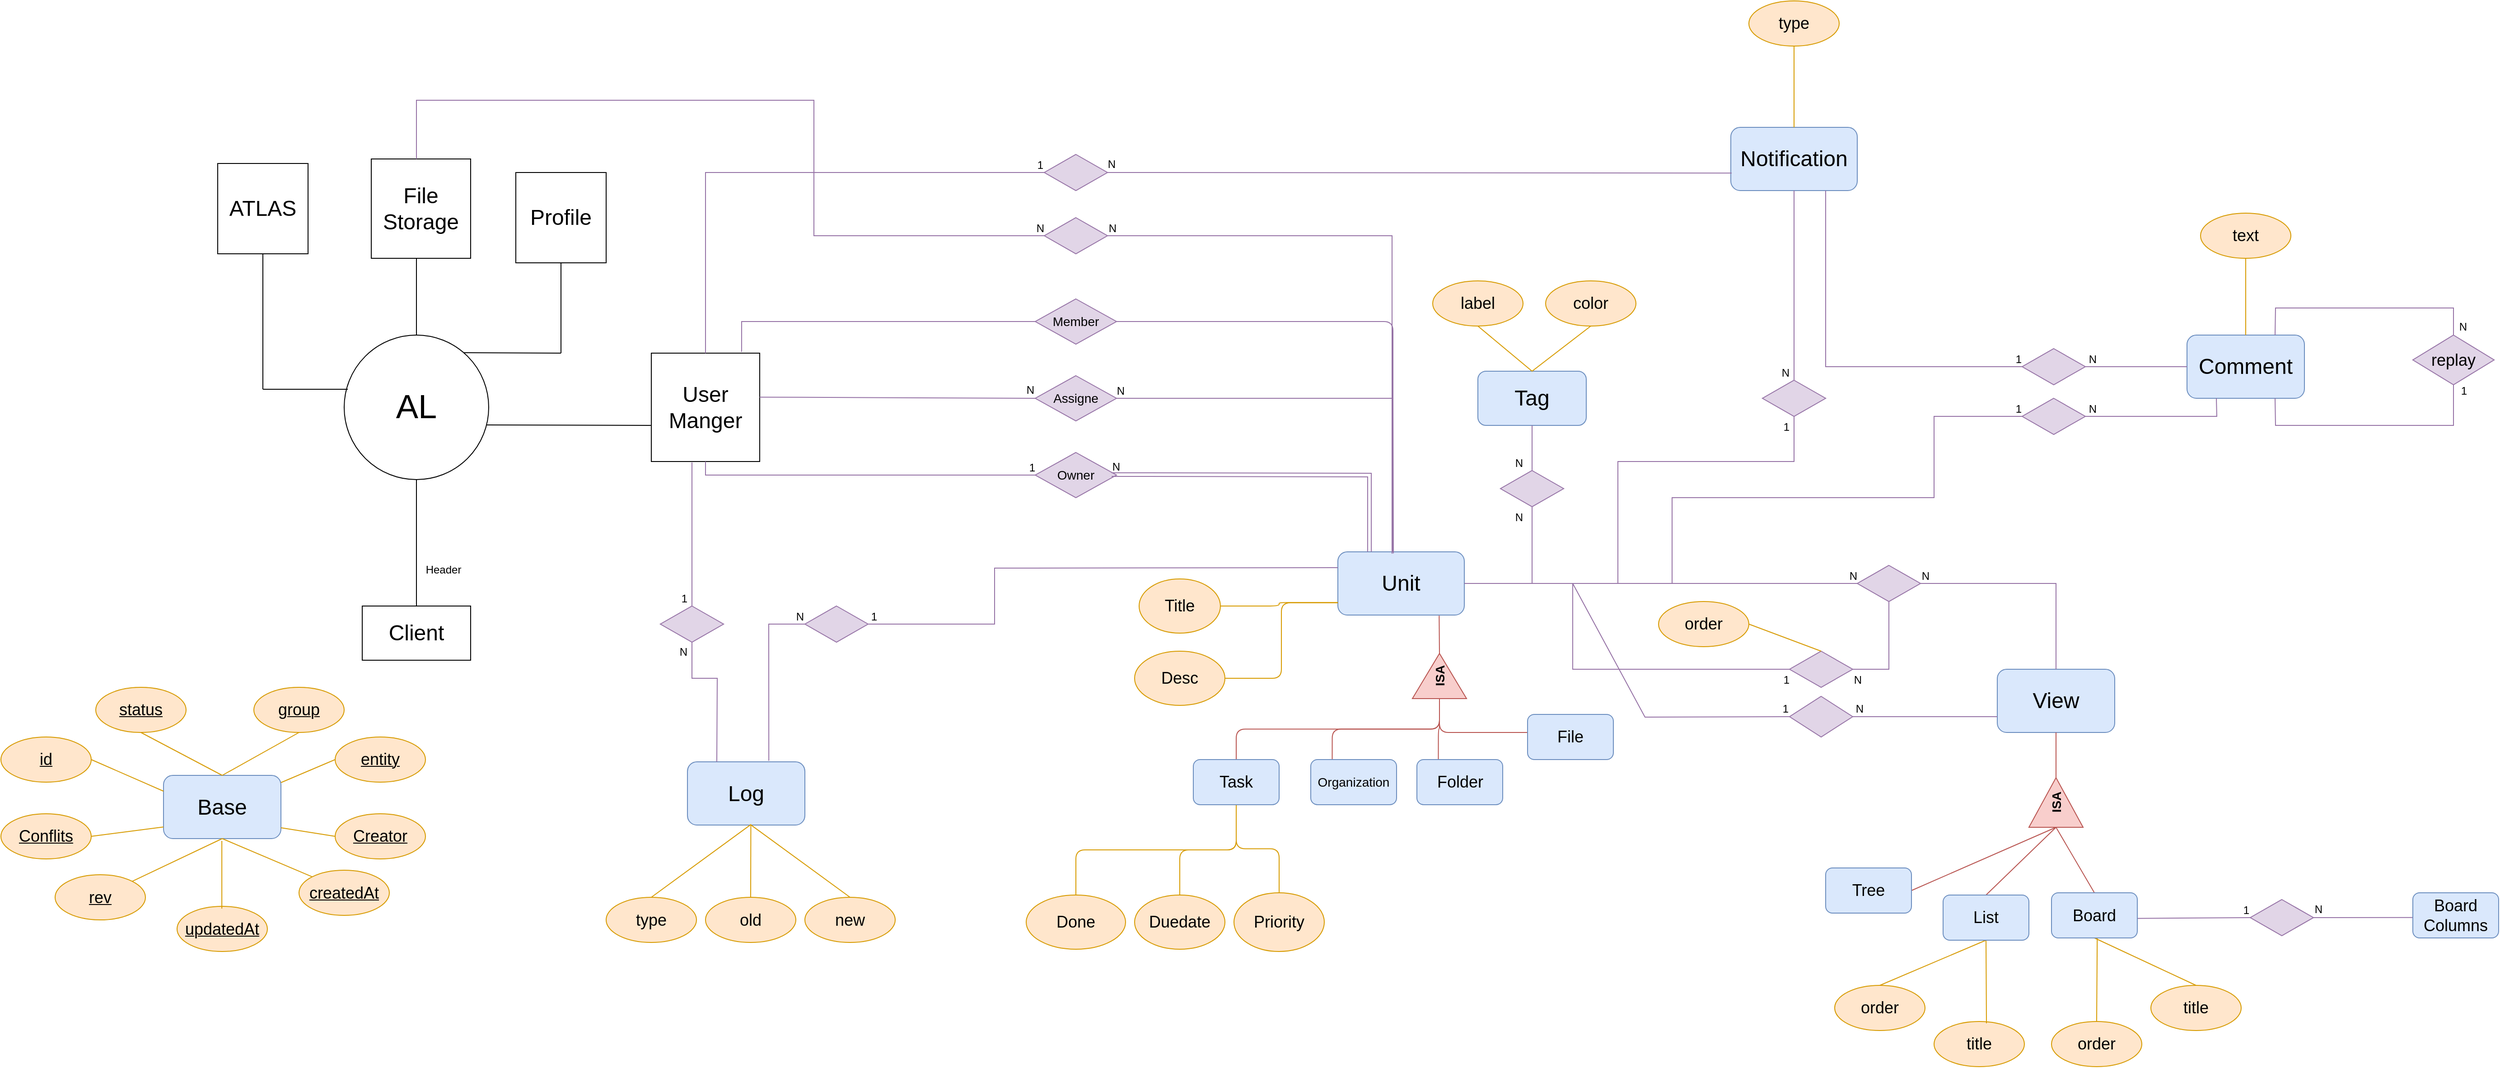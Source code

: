 <mxfile version="13.9.2" type="github">
  <diagram id="R2lEEEUBdFMjLlhIrx00" name="Page-1">
    <mxGraphModel dx="2523" dy="956" grid="1" gridSize="10" guides="1" tooltips="1" connect="1" arrows="1" fold="1" page="1" pageScale="1" pageWidth="850" pageHeight="1100" math="0" shadow="0" extFonts="Permanent Marker^https://fonts.googleapis.com/css?family=Permanent+Marker">
      <root>
        <mxCell id="0" />
        <mxCell id="1" parent="0" />
        <mxCell id="sZon18tw1CkqyWqWMbGt-2" value="&lt;font style=&quot;font-size: 37px&quot;&gt;AL&lt;/font&gt;" style="ellipse;whiteSpace=wrap;html=1;aspect=fixed;" parent="1" vertex="1">
          <mxGeometry x="-200" y="540" width="160" height="160" as="geometry" />
        </mxCell>
        <mxCell id="sZon18tw1CkqyWqWMbGt-3" value="&lt;font style=&quot;font-size: 24px&quot;&gt;ATLAS&lt;/font&gt;" style="whiteSpace=wrap;html=1;aspect=fixed;" parent="1" vertex="1">
          <mxGeometry x="-340" y="350" width="100" height="100" as="geometry" />
        </mxCell>
        <mxCell id="sZon18tw1CkqyWqWMbGt-4" value="&lt;div&gt;&lt;font style=&quot;font-size: 24px&quot;&gt;File&lt;/font&gt;&lt;/div&gt;&lt;div&gt;&lt;font style=&quot;font-size: 18px&quot;&gt; &lt;font style=&quot;font-size: 24px&quot;&gt;Storage&lt;/font&gt;&lt;/font&gt;&lt;/div&gt;" style="whiteSpace=wrap;html=1;aspect=fixed;" parent="1" vertex="1">
          <mxGeometry x="-170" y="345" width="110" height="110" as="geometry" />
        </mxCell>
        <mxCell id="sZon18tw1CkqyWqWMbGt-5" value="&lt;font style=&quot;font-size: 24px&quot;&gt;Profile&lt;/font&gt;" style="whiteSpace=wrap;html=1;aspect=fixed;" parent="1" vertex="1">
          <mxGeometry x="-10" y="360" width="100" height="100" as="geometry" />
        </mxCell>
        <mxCell id="sZon18tw1CkqyWqWMbGt-6" value="&lt;div&gt;&lt;font style=&quot;font-size: 24px&quot;&gt;User&lt;/font&gt;&lt;/div&gt;&lt;div&gt;&lt;font style=&quot;font-size: 24px&quot;&gt; Manger&lt;/font&gt;&lt;/div&gt;" style="whiteSpace=wrap;html=1;aspect=fixed;" parent="1" vertex="1">
          <mxGeometry x="140" y="560" width="120" height="120" as="geometry" />
        </mxCell>
        <mxCell id="sZon18tw1CkqyWqWMbGt-8" value="" style="endArrow=none;html=1;entryX=0.5;entryY=1;entryDx=0;entryDy=0;" parent="1" target="sZon18tw1CkqyWqWMbGt-3" edge="1">
          <mxGeometry width="50" height="50" relative="1" as="geometry">
            <mxPoint x="-290" y="600" as="sourcePoint" />
            <mxPoint x="-260" y="450" as="targetPoint" />
          </mxGeometry>
        </mxCell>
        <mxCell id="sZon18tw1CkqyWqWMbGt-10" value="" style="endArrow=none;html=1;" parent="1" edge="1">
          <mxGeometry width="50" height="50" relative="1" as="geometry">
            <mxPoint x="-290" y="600" as="sourcePoint" />
            <mxPoint x="-196" y="600" as="targetPoint" />
          </mxGeometry>
        </mxCell>
        <mxCell id="sZon18tw1CkqyWqWMbGt-11" value="" style="endArrow=none;html=1;exitX=0.5;exitY=0;exitDx=0;exitDy=0;" parent="1" source="sZon18tw1CkqyWqWMbGt-2" edge="1">
          <mxGeometry width="50" height="50" relative="1" as="geometry">
            <mxPoint x="-130" y="500" as="sourcePoint" />
            <mxPoint x="-120" y="455" as="targetPoint" />
          </mxGeometry>
        </mxCell>
        <mxCell id="sZon18tw1CkqyWqWMbGt-13" value="" style="endArrow=none;html=1;entryX=0.5;entryY=1;entryDx=0;entryDy=0;" parent="1" target="sZon18tw1CkqyWqWMbGt-5" edge="1">
          <mxGeometry width="50" height="50" relative="1" as="geometry">
            <mxPoint x="40" y="560" as="sourcePoint" />
            <mxPoint x="80" y="460" as="targetPoint" />
          </mxGeometry>
        </mxCell>
        <mxCell id="sZon18tw1CkqyWqWMbGt-14" value="" style="endArrow=none;html=1;exitX=0.828;exitY=0.122;exitDx=0;exitDy=0;exitPerimeter=0;" parent="1" source="sZon18tw1CkqyWqWMbGt-2" edge="1">
          <mxGeometry width="50" height="50" relative="1" as="geometry">
            <mxPoint x="-60" y="560" as="sourcePoint" />
            <mxPoint x="40" y="560" as="targetPoint" />
          </mxGeometry>
        </mxCell>
        <mxCell id="sZon18tw1CkqyWqWMbGt-15" value="" style="endArrow=none;html=1;entryX=0;entryY=0.667;entryDx=0;entryDy=0;entryPerimeter=0;exitX=0.985;exitY=0.622;exitDx=0;exitDy=0;exitPerimeter=0;" parent="1" source="sZon18tw1CkqyWqWMbGt-2" target="sZon18tw1CkqyWqWMbGt-6" edge="1">
          <mxGeometry width="50" height="50" relative="1" as="geometry">
            <mxPoint x="-37" y="640" as="sourcePoint" />
            <mxPoint x="290" y="630" as="targetPoint" />
          </mxGeometry>
        </mxCell>
        <mxCell id="sZon18tw1CkqyWqWMbGt-16" value="&lt;font style=&quot;font-size: 24px&quot;&gt;Client&lt;/font&gt;" style="rounded=0;whiteSpace=wrap;html=1;" parent="1" vertex="1">
          <mxGeometry x="-180" y="840" width="120" height="60" as="geometry" />
        </mxCell>
        <mxCell id="sZon18tw1CkqyWqWMbGt-17" value="" style="endArrow=none;html=1;entryX=0.5;entryY=1;entryDx=0;entryDy=0;exitX=0.5;exitY=0;exitDx=0;exitDy=0;" parent="1" source="sZon18tw1CkqyWqWMbGt-16" target="sZon18tw1CkqyWqWMbGt-2" edge="1">
          <mxGeometry width="50" height="50" relative="1" as="geometry">
            <mxPoint x="80" y="630" as="sourcePoint" />
            <mxPoint x="130" y="580" as="targetPoint" />
          </mxGeometry>
        </mxCell>
        <mxCell id="sZon18tw1CkqyWqWMbGt-18" value="Header" style="text;html=1;strokeColor=none;fillColor=none;align=center;verticalAlign=middle;whiteSpace=wrap;rounded=0;" parent="1" vertex="1">
          <mxGeometry x="-110" y="790" width="40" height="20" as="geometry" />
        </mxCell>
        <mxCell id="sZon18tw1CkqyWqWMbGt-19" value="&lt;font style=&quot;font-size: 24px&quot;&gt;Unit&lt;/font&gt;" style="rounded=1;whiteSpace=wrap;html=1;fillColor=#dae8fc;strokeColor=#6c8ebf;" parent="1" vertex="1">
          <mxGeometry x="900" y="780" width="140" height="70" as="geometry" />
        </mxCell>
        <mxCell id="sZon18tw1CkqyWqWMbGt-20" value="&lt;font style=&quot;font-size: 14px&quot;&gt;&lt;b&gt;ISA&lt;/b&gt;&lt;/font&gt;" style="triangle;whiteSpace=wrap;html=1;rotation=-90;fillColor=#f8cecc;strokeColor=#b85450;" parent="1" vertex="1">
          <mxGeometry x="987.5" y="887.5" width="50" height="60" as="geometry" />
        </mxCell>
        <mxCell id="sZon18tw1CkqyWqWMbGt-22" value="" style="endArrow=none;html=1;entryX=0.801;entryY=1.009;entryDx=0;entryDy=0;entryPerimeter=0;exitX=1;exitY=0.5;exitDx=0;exitDy=0;fillColor=#f8cecc;strokeColor=#b85450;" parent="1" source="sZon18tw1CkqyWqWMbGt-20" target="sZon18tw1CkqyWqWMbGt-19" edge="1">
          <mxGeometry width="50" height="50" relative="1" as="geometry">
            <mxPoint x="990" y="900" as="sourcePoint" />
            <mxPoint x="1040" y="850" as="targetPoint" />
          </mxGeometry>
        </mxCell>
        <mxCell id="sZon18tw1CkqyWqWMbGt-26" value="&lt;font style=&quot;font-size: 18px&quot;&gt;Desc&lt;/font&gt;" style="ellipse;whiteSpace=wrap;html=1;fillColor=#ffe6cc;strokeColor=#d79b00;" parent="1" vertex="1">
          <mxGeometry x="675" y="890" width="100" height="60" as="geometry" />
        </mxCell>
        <mxCell id="sZon18tw1CkqyWqWMbGt-27" value="&lt;font style=&quot;font-size: 18px&quot;&gt;Title&lt;/font&gt;" style="ellipse;whiteSpace=wrap;html=1;fillColor=#ffe6cc;strokeColor=#d79b00;" parent="1" vertex="1">
          <mxGeometry x="680" y="810" width="90" height="60" as="geometry" />
        </mxCell>
        <mxCell id="sZon18tw1CkqyWqWMbGt-28" value="&lt;font style=&quot;font-size: 18px&quot;&gt;Duedate&lt;/font&gt;" style="ellipse;whiteSpace=wrap;html=1;fillColor=#ffe6cc;strokeColor=#d79b00;" parent="1" vertex="1">
          <mxGeometry x="675" y="1160" width="100" height="60" as="geometry" />
        </mxCell>
        <mxCell id="sZon18tw1CkqyWqWMbGt-29" value="&lt;font style=&quot;font-size: 18px&quot;&gt;Priority&lt;/font&gt;" style="ellipse;whiteSpace=wrap;html=1;fillColor=#ffe6cc;strokeColor=#d79b00;" parent="1" vertex="1">
          <mxGeometry x="785" y="1157.5" width="100" height="65" as="geometry" />
        </mxCell>
        <mxCell id="sZon18tw1CkqyWqWMbGt-30" value="&lt;font style=&quot;font-size: 18px&quot;&gt;Done&lt;/font&gt;" style="ellipse;whiteSpace=wrap;html=1;fillColor=#ffe6cc;strokeColor=#d79b00;" parent="1" vertex="1">
          <mxGeometry x="555" y="1160" width="110" height="60" as="geometry" />
        </mxCell>
        <mxCell id="sZon18tw1CkqyWqWMbGt-31" style="endArrow=none;html=1;fontFamily=Helvetica;fontSize=11;fontColor=#000000;align=center;strokeColor=#b85450;edgeStyle=orthogonalEdgeStyle;exitX=0;exitY=0.5;exitDx=0;exitDy=0;entryX=0;entryY=0.5;entryDx=0;entryDy=0;fillColor=#f8cecc;" parent="1" source="xGpFFr0qSvsDH9qU-ABI-13" target="sZon18tw1CkqyWqWMbGt-20" edge="1">
          <mxGeometry relative="1" as="geometry">
            <mxPoint x="1094.725" y="975.24" as="sourcePoint" />
            <Array as="points">
              <mxPoint x="1120" y="980" />
              <mxPoint x="1013" y="980" />
            </Array>
          </mxGeometry>
        </mxCell>
        <mxCell id="sZon18tw1CkqyWqWMbGt-33" style="endArrow=none;html=1;fontFamily=Helvetica;fontSize=11;fontColor=#000000;align=center;strokeColor=#b85450;edgeStyle=orthogonalEdgeStyle;exitX=0.25;exitY=0;exitDx=0;exitDy=0;entryX=0;entryY=0.5;entryDx=0;entryDy=0;fillColor=#f8cecc;" parent="1" source="xGpFFr0qSvsDH9qU-ABI-10" target="sZon18tw1CkqyWqWMbGt-20" edge="1">
          <mxGeometry relative="1" as="geometry">
            <mxPoint x="1009.38" y="1007.812" as="sourcePoint" />
            <mxPoint x="997.5" y="942.5" as="targetPoint" />
          </mxGeometry>
        </mxCell>
        <mxCell id="sZon18tw1CkqyWqWMbGt-34" style="endArrow=none;html=1;fontFamily=Helvetica;fontSize=11;fontColor=#000000;align=center;strokeColor=#b85450;edgeStyle=orthogonalEdgeStyle;exitX=0.25;exitY=0;exitDx=0;exitDy=0;entryX=0;entryY=0.5;entryDx=0;entryDy=0;fillColor=#f8cecc;" parent="1" source="xGpFFr0qSvsDH9qU-ABI-11" target="sZon18tw1CkqyWqWMbGt-20" edge="1">
          <mxGeometry relative="1" as="geometry">
            <mxPoint x="910" y="1007.5" as="sourcePoint" />
            <mxPoint x="997.5" y="942.5" as="targetPoint" />
          </mxGeometry>
        </mxCell>
        <mxCell id="sZon18tw1CkqyWqWMbGt-35" style="endArrow=none;html=1;fontFamily=Helvetica;fontSize=11;fontColor=#000000;align=center;strokeColor=#b85450;edgeStyle=orthogonalEdgeStyle;exitX=0.5;exitY=0;exitDx=0;exitDy=0;entryX=0;entryY=0.5;entryDx=0;entryDy=0;fillColor=#f8cecc;" parent="1" source="xGpFFr0qSvsDH9qU-ABI-12" target="sZon18tw1CkqyWqWMbGt-20" edge="1">
          <mxGeometry relative="1" as="geometry">
            <mxPoint x="799.325" y="1004.74" as="sourcePoint" />
            <mxPoint x="1007.5" y="952.5" as="targetPoint" />
          </mxGeometry>
        </mxCell>
        <mxCell id="sZon18tw1CkqyWqWMbGt-36" style="endArrow=none;html=1;fontFamily=Helvetica;fontSize=11;fontColor=#000000;align=center;strokeColor=#d79b00;edgeStyle=orthogonalEdgeStyle;exitX=1;exitY=0.5;exitDx=0;exitDy=0;entryX=0.001;entryY=0.802;entryDx=0;entryDy=0;entryPerimeter=0;fillColor=#ffe6cc;" parent="1" source="sZon18tw1CkqyWqWMbGt-27" target="sZon18tw1CkqyWqWMbGt-19" edge="1">
          <mxGeometry relative="1" as="geometry">
            <mxPoint x="827.8" y="1009.68" as="sourcePoint" />
            <mxPoint x="997.5" y="942.5" as="targetPoint" />
          </mxGeometry>
        </mxCell>
        <mxCell id="sZon18tw1CkqyWqWMbGt-37" style="endArrow=none;html=1;fontFamily=Helvetica;fontSize=11;fontColor=#000000;align=center;strokeColor=#d79b00;edgeStyle=orthogonalEdgeStyle;entryX=0;entryY=0.805;entryDx=0;entryDy=0;entryPerimeter=0;fillColor=#ffe6cc;" parent="1" source="sZon18tw1CkqyWqWMbGt-26" target="sZon18tw1CkqyWqWMbGt-19" edge="1">
          <mxGeometry relative="1" as="geometry">
            <mxPoint x="723.48" y="821.12" as="sourcePoint" />
            <mxPoint x="898" y="840" as="targetPoint" />
          </mxGeometry>
        </mxCell>
        <mxCell id="sZon18tw1CkqyWqWMbGt-39" style="endArrow=none;html=1;fontFamily=Helvetica;fontSize=11;fontColor=#000000;align=center;strokeColor=#d79b00;edgeStyle=orthogonalEdgeStyle;exitX=0.5;exitY=0;exitDx=0;exitDy=0;entryX=0.5;entryY=1;entryDx=0;entryDy=0;fillColor=#ffe6cc;" parent="1" source="sZon18tw1CkqyWqWMbGt-30" target="xGpFFr0qSvsDH9qU-ABI-12" edge="1">
          <mxGeometry relative="1" as="geometry">
            <mxPoint x="684.86" y="1093.86" as="sourcePoint" />
            <mxPoint x="792.5" y="1070" as="targetPoint" />
          </mxGeometry>
        </mxCell>
        <mxCell id="sZon18tw1CkqyWqWMbGt-40" style="endArrow=none;html=1;fontFamily=Helvetica;fontSize=11;fontColor=#000000;align=center;strokeColor=#d79b00;edgeStyle=orthogonalEdgeStyle;exitX=0.5;exitY=0;exitDx=0;exitDy=0;entryX=0.5;entryY=1;entryDx=0;entryDy=0;fillColor=#ffe6cc;" parent="1" source="sZon18tw1CkqyWqWMbGt-28" target="xGpFFr0qSvsDH9qU-ABI-12" edge="1">
          <mxGeometry relative="1" as="geometry">
            <mxPoint x="640.32" y="1139.04" as="sourcePoint" />
            <mxPoint x="792.5" y="1070" as="targetPoint" />
          </mxGeometry>
        </mxCell>
        <mxCell id="sZon18tw1CkqyWqWMbGt-41" style="endArrow=none;html=1;fontFamily=Helvetica;fontSize=11;fontColor=#000000;align=center;strokeColor=#d79b00;edgeStyle=orthogonalEdgeStyle;exitX=0.5;exitY=0;exitDx=0;exitDy=0;fillColor=#ffe6cc;entryX=0.5;entryY=1;entryDx=0;entryDy=0;" parent="1" source="sZon18tw1CkqyWqWMbGt-29" target="xGpFFr0qSvsDH9qU-ABI-12" edge="1">
          <mxGeometry relative="1" as="geometry">
            <mxPoint x="650.32" y="1149.04" as="sourcePoint" />
            <mxPoint x="792.5" y="1070" as="targetPoint" />
          </mxGeometry>
        </mxCell>
        <mxCell id="sZon18tw1CkqyWqWMbGt-42" value="&lt;font style=&quot;font-size: 14px&quot;&gt;Owner&lt;/font&gt;" style="rhombus;whiteSpace=wrap;html=1;fillColor=#e1d5e7;strokeColor=#9673a6;" parent="1" vertex="1">
          <mxGeometry x="565" y="670" width="90" height="50" as="geometry" />
        </mxCell>
        <mxCell id="sZon18tw1CkqyWqWMbGt-51" value="" style="endArrow=none;html=1;rounded=0;entryX=0;entryY=0.5;entryDx=0;entryDy=0;exitX=0.5;exitY=1;exitDx=0;exitDy=0;fillColor=#e1d5e7;strokeColor=#9673a6;" parent="1" source="sZon18tw1CkqyWqWMbGt-6" target="sZon18tw1CkqyWqWMbGt-42" edge="1">
          <mxGeometry relative="1" as="geometry">
            <mxPoint x="400" y="690" as="sourcePoint" />
            <mxPoint x="620" y="810" as="targetPoint" />
            <Array as="points">
              <mxPoint x="200" y="695" />
            </Array>
          </mxGeometry>
        </mxCell>
        <mxCell id="sZon18tw1CkqyWqWMbGt-52" value="1" style="resizable=0;html=1;align=right;verticalAlign=bottom;" parent="sZon18tw1CkqyWqWMbGt-51" connectable="0" vertex="1">
          <mxGeometry x="1" relative="1" as="geometry">
            <mxPoint as="offset" />
          </mxGeometry>
        </mxCell>
        <mxCell id="sZon18tw1CkqyWqWMbGt-53" value="&lt;font style=&quot;font-size: 14px&quot;&gt;Assigne&lt;/font&gt;" style="rhombus;whiteSpace=wrap;html=1;fillColor=#e1d5e7;strokeColor=#9673a6;" parent="1" vertex="1">
          <mxGeometry x="565" y="585" width="90" height="50" as="geometry" />
        </mxCell>
        <mxCell id="sZon18tw1CkqyWqWMbGt-54" value="&lt;font style=&quot;font-size: 14px&quot;&gt;Member&lt;/font&gt;" style="rhombus;whiteSpace=wrap;html=1;fillColor=#e1d5e7;strokeColor=#9673a6;" parent="1" vertex="1">
          <mxGeometry x="565" y="500" width="90" height="50" as="geometry" />
        </mxCell>
        <mxCell id="sZon18tw1CkqyWqWMbGt-55" value="" style="endArrow=none;html=1;rounded=0;entryX=0;entryY=0.5;entryDx=0;entryDy=0;exitX=1;exitY=0.406;exitDx=0;exitDy=0;exitPerimeter=0;fillColor=#e1d5e7;strokeColor=#9673a6;" parent="1" source="sZon18tw1CkqyWqWMbGt-6" target="sZon18tw1CkqyWqWMbGt-53" edge="1">
          <mxGeometry relative="1" as="geometry">
            <mxPoint x="250" y="600" as="sourcePoint" />
            <mxPoint x="530" y="600" as="targetPoint" />
          </mxGeometry>
        </mxCell>
        <mxCell id="sZon18tw1CkqyWqWMbGt-56" value="N" style="resizable=0;html=1;align=right;verticalAlign=bottom;" parent="sZon18tw1CkqyWqWMbGt-55" connectable="0" vertex="1">
          <mxGeometry x="1" relative="1" as="geometry" />
        </mxCell>
        <mxCell id="sZon18tw1CkqyWqWMbGt-57" value="" style="endArrow=none;html=1;rounded=0;entryX=1;entryY=0.5;entryDx=0;entryDy=0;exitX=0.439;exitY=0.025;exitDx=0;exitDy=0;exitPerimeter=0;fillColor=#e1d5e7;strokeColor=#9673a6;" parent="1" source="sZon18tw1CkqyWqWMbGt-19" target="sZon18tw1CkqyWqWMbGt-53" edge="1">
          <mxGeometry relative="1" as="geometry">
            <mxPoint x="790" y="600" as="sourcePoint" />
            <mxPoint x="950" y="600" as="targetPoint" />
            <Array as="points">
              <mxPoint x="961" y="610" />
            </Array>
          </mxGeometry>
        </mxCell>
        <mxCell id="sZon18tw1CkqyWqWMbGt-58" value="N" style="resizable=0;html=1;align=right;verticalAlign=bottom;" parent="sZon18tw1CkqyWqWMbGt-57" connectable="0" vertex="1">
          <mxGeometry x="1" relative="1" as="geometry">
            <mxPoint x="9.75" as="offset" />
          </mxGeometry>
        </mxCell>
        <mxCell id="sZon18tw1CkqyWqWMbGt-59" value="" style="endArrow=none;html=1;rounded=0;exitX=0.833;exitY=-0.011;exitDx=0;exitDy=0;exitPerimeter=0;fillColor=#e1d5e7;strokeColor=#9673a6;entryX=0;entryY=0.5;entryDx=0;entryDy=0;" parent="1" source="sZon18tw1CkqyWqWMbGt-6" target="sZon18tw1CkqyWqWMbGt-54" edge="1">
          <mxGeometry relative="1" as="geometry">
            <mxPoint x="240" y="520" as="sourcePoint" />
            <mxPoint x="560" y="520" as="targetPoint" />
            <Array as="points">
              <mxPoint x="240" y="525" />
            </Array>
          </mxGeometry>
        </mxCell>
        <mxCell id="3uCxtjvcboZ2eXP3qQcn-1" value="" style="endArrow=none;html=1;exitX=1;exitY=0.5;exitDx=0;exitDy=0;entryX=0.436;entryY=0;entryDx=0;entryDy=0;entryPerimeter=0;fillColor=#e1d5e7;strokeColor=#9673a6;" parent="1" source="sZon18tw1CkqyWqWMbGt-54" target="sZon18tw1CkqyWqWMbGt-19" edge="1">
          <mxGeometry width="50" height="50" relative="1" as="geometry">
            <mxPoint x="910" y="670" as="sourcePoint" />
            <mxPoint x="960" y="620" as="targetPoint" />
            <Array as="points">
              <mxPoint x="961" y="525" />
            </Array>
          </mxGeometry>
        </mxCell>
        <mxCell id="3uCxtjvcboZ2eXP3qQcn-2" value="" style="rhombus;whiteSpace=wrap;html=1;fillColor=#e1d5e7;strokeColor=#9673a6;" parent="1" vertex="1">
          <mxGeometry x="1080" y="690" width="70" height="40" as="geometry" />
        </mxCell>
        <mxCell id="3uCxtjvcboZ2eXP3qQcn-3" value="&lt;font style=&quot;font-size: 24px&quot;&gt;Tag&lt;/font&gt;" style="rounded=1;whiteSpace=wrap;html=1;fillColor=#dae8fc;strokeColor=#6c8ebf;" parent="1" vertex="1">
          <mxGeometry x="1055" y="580" width="120" height="60" as="geometry" />
        </mxCell>
        <mxCell id="3uCxtjvcboZ2eXP3qQcn-6" value="" style="endArrow=none;html=1;rounded=0;entryX=0.5;entryY=1;entryDx=0;entryDy=0;exitX=1;exitY=0.5;exitDx=0;exitDy=0;fillColor=#e1d5e7;strokeColor=#9673a6;" parent="1" source="sZon18tw1CkqyWqWMbGt-19" target="3uCxtjvcboZ2eXP3qQcn-2" edge="1">
          <mxGeometry relative="1" as="geometry">
            <mxPoint x="1080" y="800" as="sourcePoint" />
            <mxPoint x="1240" y="800" as="targetPoint" />
            <Array as="points">
              <mxPoint x="1115" y="815" />
            </Array>
          </mxGeometry>
        </mxCell>
        <mxCell id="3uCxtjvcboZ2eXP3qQcn-7" value="N" style="resizable=0;html=1;align=right;verticalAlign=bottom;" parent="3uCxtjvcboZ2eXP3qQcn-6" connectable="0" vertex="1">
          <mxGeometry x="1" relative="1" as="geometry">
            <mxPoint x="-10" y="20" as="offset" />
          </mxGeometry>
        </mxCell>
        <mxCell id="3uCxtjvcboZ2eXP3qQcn-11" value="" style="endArrow=none;html=1;rounded=0;exitX=0.5;exitY=1;exitDx=0;exitDy=0;entryX=0.5;entryY=0;entryDx=0;entryDy=0;fillColor=#e1d5e7;strokeColor=#9673a6;" parent="1" source="3uCxtjvcboZ2eXP3qQcn-3" target="3uCxtjvcboZ2eXP3qQcn-2" edge="1">
          <mxGeometry relative="1" as="geometry">
            <mxPoint x="1170" y="690" as="sourcePoint" />
            <mxPoint x="1330" y="690" as="targetPoint" />
          </mxGeometry>
        </mxCell>
        <mxCell id="3uCxtjvcboZ2eXP3qQcn-12" value="N" style="resizable=0;html=1;align=right;verticalAlign=bottom;" parent="3uCxtjvcboZ2eXP3qQcn-11" connectable="0" vertex="1">
          <mxGeometry x="1" relative="1" as="geometry">
            <mxPoint x="-10" as="offset" />
          </mxGeometry>
        </mxCell>
        <mxCell id="3uCxtjvcboZ2eXP3qQcn-13" value="&lt;font style=&quot;font-size: 18px&quot;&gt;label&lt;/font&gt;" style="ellipse;whiteSpace=wrap;html=1;align=center;fillColor=#ffe6cc;strokeColor=#d79b00;" parent="1" vertex="1">
          <mxGeometry x="1005" y="480" width="100" height="50" as="geometry" />
        </mxCell>
        <mxCell id="3uCxtjvcboZ2eXP3qQcn-14" value="&lt;font style=&quot;font-size: 18px&quot;&gt;color&lt;/font&gt;" style="ellipse;whiteSpace=wrap;html=1;align=center;fillColor=#ffe6cc;strokeColor=#d79b00;" parent="1" vertex="1">
          <mxGeometry x="1130" y="480" width="100" height="50" as="geometry" />
        </mxCell>
        <mxCell id="3uCxtjvcboZ2eXP3qQcn-15" value="" style="endArrow=none;html=1;entryX=0.5;entryY=1;entryDx=0;entryDy=0;exitX=0.5;exitY=0;exitDx=0;exitDy=0;fillColor=#ffe6cc;strokeColor=#d79b00;" parent="1" source="3uCxtjvcboZ2eXP3qQcn-3" target="3uCxtjvcboZ2eXP3qQcn-13" edge="1">
          <mxGeometry width="50" height="50" relative="1" as="geometry">
            <mxPoint x="990" y="600" as="sourcePoint" />
            <mxPoint x="1040" y="550" as="targetPoint" />
          </mxGeometry>
        </mxCell>
        <mxCell id="3uCxtjvcboZ2eXP3qQcn-16" value="" style="endArrow=none;html=1;entryX=0.5;entryY=1;entryDx=0;entryDy=0;exitX=0.5;exitY=0;exitDx=0;exitDy=0;fillColor=#ffe6cc;strokeColor=#d79b00;" parent="1" source="3uCxtjvcboZ2eXP3qQcn-3" target="3uCxtjvcboZ2eXP3qQcn-14" edge="1">
          <mxGeometry width="50" height="50" relative="1" as="geometry">
            <mxPoint x="1190" y="590" as="sourcePoint" />
            <mxPoint x="1130" y="540" as="targetPoint" />
          </mxGeometry>
        </mxCell>
        <mxCell id="3uCxtjvcboZ2eXP3qQcn-18" value="&lt;font style=&quot;font-size: 24px&quot;&gt;View&lt;/font&gt;" style="rounded=1;whiteSpace=wrap;html=1;fillColor=#dae8fc;strokeColor=#6c8ebf;" parent="1" vertex="1">
          <mxGeometry x="1630" y="910" width="130" height="70" as="geometry" />
        </mxCell>
        <mxCell id="3uCxtjvcboZ2eXP3qQcn-19" value="&lt;font style=&quot;font-size: 14px&quot;&gt;&lt;b&gt;ISA&lt;/b&gt;&lt;/font&gt;" style="triangle;whiteSpace=wrap;html=1;rotation=-90;fillColor=#f8cecc;strokeColor=#b85450;" parent="1" vertex="1">
          <mxGeometry x="1667.5" y="1027.5" width="55" height="60" as="geometry" />
        </mxCell>
        <mxCell id="3uCxtjvcboZ2eXP3qQcn-24" value="&lt;font style=&quot;font-size: 18px&quot;&gt;title&lt;/font&gt;" style="ellipse;whiteSpace=wrap;html=1;align=center;fillColor=#ffe6cc;strokeColor=#d79b00;" parent="1" vertex="1">
          <mxGeometry x="1800" y="1260" width="100" height="50" as="geometry" />
        </mxCell>
        <mxCell id="3uCxtjvcboZ2eXP3qQcn-25" value="&lt;font style=&quot;font-size: 18px&quot;&gt;order&lt;/font&gt;" style="ellipse;whiteSpace=wrap;html=1;align=center;fillColor=#ffe6cc;strokeColor=#d79b00;" parent="1" vertex="1">
          <mxGeometry x="1690" y="1300" width="100" height="50" as="geometry" />
        </mxCell>
        <mxCell id="3uCxtjvcboZ2eXP3qQcn-26" value="&lt;font style=&quot;font-size: 18px&quot;&gt;title&lt;/font&gt;" style="ellipse;whiteSpace=wrap;html=1;align=center;fillColor=#ffe6cc;strokeColor=#d79b00;" parent="1" vertex="1">
          <mxGeometry x="1560" y="1300" width="100" height="50" as="geometry" />
        </mxCell>
        <mxCell id="3uCxtjvcboZ2eXP3qQcn-27" value="&lt;font style=&quot;font-size: 18px&quot;&gt;order&lt;/font&gt;" style="ellipse;whiteSpace=wrap;html=1;align=center;fillColor=#ffe6cc;strokeColor=#d79b00;" parent="1" vertex="1">
          <mxGeometry x="1450" y="1260" width="100" height="50" as="geometry" />
        </mxCell>
        <mxCell id="3uCxtjvcboZ2eXP3qQcn-29" value="" style="endArrow=none;html=1;entryX=0.5;entryY=1;entryDx=0;entryDy=0;fillColor=#f8cecc;strokeColor=#b85450;" parent="1" source="3uCxtjvcboZ2eXP3qQcn-19" target="3uCxtjvcboZ2eXP3qQcn-18" edge="1">
          <mxGeometry width="50" height="50" relative="1" as="geometry">
            <mxPoint x="1570" y="1080" as="sourcePoint" />
            <mxPoint x="1620" y="1030" as="targetPoint" />
          </mxGeometry>
        </mxCell>
        <mxCell id="3uCxtjvcboZ2eXP3qQcn-30" value="" style="endArrow=none;html=1;entryX=0;entryY=0.5;entryDx=0;entryDy=0;exitX=1;exitY=0.5;exitDx=0;exitDy=0;fillColor=#f8cecc;strokeColor=#b85450;" parent="1" source="xGpFFr0qSvsDH9qU-ABI-8" target="3uCxtjvcboZ2eXP3qQcn-19" edge="1">
          <mxGeometry width="50" height="50" relative="1" as="geometry">
            <mxPoint x="1535.355" y="1134.822" as="sourcePoint" />
            <mxPoint x="1620" y="1060" as="targetPoint" />
          </mxGeometry>
        </mxCell>
        <mxCell id="3uCxtjvcboZ2eXP3qQcn-31" value="" style="endArrow=none;html=1;entryX=0;entryY=0.5;entryDx=0;entryDy=0;exitX=0.5;exitY=0;exitDx=0;exitDy=0;fillColor=#f8cecc;strokeColor=#b85450;" parent="1" target="3uCxtjvcboZ2eXP3qQcn-19" edge="1">
          <mxGeometry width="50" height="50" relative="1" as="geometry">
            <mxPoint x="1617.5" y="1160" as="sourcePoint" />
            <mxPoint x="1710" y="1110" as="targetPoint" />
          </mxGeometry>
        </mxCell>
        <mxCell id="3uCxtjvcboZ2eXP3qQcn-32" value="" style="endArrow=none;html=1;entryX=0;entryY=0.5;entryDx=0;entryDy=0;exitX=0.5;exitY=0;exitDx=0;exitDy=0;fillColor=#f8cecc;strokeColor=#b85450;" parent="1" source="xGpFFr0qSvsDH9qU-ABI-15" target="3uCxtjvcboZ2eXP3qQcn-19" edge="1">
          <mxGeometry width="50" height="50" relative="1" as="geometry">
            <mxPoint x="1730" y="1160" as="sourcePoint" />
            <mxPoint x="1722.5" y="1097.5" as="targetPoint" />
          </mxGeometry>
        </mxCell>
        <mxCell id="3uCxtjvcboZ2eXP3qQcn-33" value="" style="endArrow=none;html=1;entryX=0.5;entryY=1;entryDx=0;entryDy=0;exitX=0.58;exitY=0.04;exitDx=0;exitDy=0;exitPerimeter=0;fillColor=#ffe6cc;strokeColor=#d79b00;entryPerimeter=0;" parent="1" source="3uCxtjvcboZ2eXP3qQcn-26" target="xGpFFr0qSvsDH9qU-ABI-14" edge="1">
          <mxGeometry width="50" height="50" relative="1" as="geometry">
            <mxPoint x="1570" y="1280" as="sourcePoint" />
            <mxPoint x="1617.5" y="1210" as="targetPoint" />
          </mxGeometry>
        </mxCell>
        <mxCell id="3uCxtjvcboZ2eXP3qQcn-35" value="" style="endArrow=none;html=1;entryX=0.5;entryY=1;entryDx=0;entryDy=0;exitX=0.5;exitY=0;exitDx=0;exitDy=0;fillColor=#ffe6cc;strokeColor=#d79b00;" parent="1" source="3uCxtjvcboZ2eXP3qQcn-27" target="xGpFFr0qSvsDH9qU-ABI-14" edge="1">
          <mxGeometry width="50" height="50" relative="1" as="geometry">
            <mxPoint x="1560" y="1280" as="sourcePoint" />
            <mxPoint x="1617.5" y="1210" as="targetPoint" />
          </mxGeometry>
        </mxCell>
        <mxCell id="3uCxtjvcboZ2eXP3qQcn-36" value="" style="endArrow=none;html=1;entryX=0.533;entryY=0.977;entryDx=0;entryDy=0;exitX=0.5;exitY=0;exitDx=0;exitDy=0;entryPerimeter=0;fillColor=#ffe6cc;strokeColor=#d79b00;" parent="1" source="3uCxtjvcboZ2eXP3qQcn-25" target="xGpFFr0qSvsDH9qU-ABI-15" edge="1">
          <mxGeometry width="50" height="50" relative="1" as="geometry">
            <mxPoint x="1670" y="1440" as="sourcePoint" />
            <mxPoint x="1741" y="1212" as="targetPoint" />
          </mxGeometry>
        </mxCell>
        <mxCell id="3uCxtjvcboZ2eXP3qQcn-37" value="" style="endArrow=none;html=1;entryX=0.5;entryY=1;entryDx=0;entryDy=0;exitX=0.5;exitY=0;exitDx=0;exitDy=0;fillColor=#ffe6cc;strokeColor=#d79b00;" parent="1" source="3uCxtjvcboZ2eXP3qQcn-24" target="xGpFFr0qSvsDH9qU-ABI-15" edge="1">
          <mxGeometry width="50" height="50" relative="1" as="geometry">
            <mxPoint x="1710" y="1480" as="sourcePoint" />
            <mxPoint x="1738" y="1209" as="targetPoint" />
          </mxGeometry>
        </mxCell>
        <mxCell id="3uCxtjvcboZ2eXP3qQcn-39" value="" style="rhombus;whiteSpace=wrap;html=1;fillColor=#e1d5e7;strokeColor=#9673a6;" parent="1" vertex="1">
          <mxGeometry x="1475" y="795" width="70" height="40" as="geometry" />
        </mxCell>
        <mxCell id="3uCxtjvcboZ2eXP3qQcn-41" value="" style="endArrow=none;html=1;rounded=0;exitX=1;exitY=0.5;exitDx=0;exitDy=0;entryX=0;entryY=0.5;entryDx=0;entryDy=0;fillColor=#e1d5e7;strokeColor=#9673a6;" parent="1" source="sZon18tw1CkqyWqWMbGt-19" target="3uCxtjvcboZ2eXP3qQcn-39" edge="1">
          <mxGeometry relative="1" as="geometry">
            <mxPoint x="1170" y="820" as="sourcePoint" />
            <mxPoint x="1330" y="820" as="targetPoint" />
          </mxGeometry>
        </mxCell>
        <mxCell id="3uCxtjvcboZ2eXP3qQcn-42" value="N" style="resizable=0;html=1;align=right;verticalAlign=bottom;" parent="3uCxtjvcboZ2eXP3qQcn-41" connectable="0" vertex="1">
          <mxGeometry x="1" relative="1" as="geometry" />
        </mxCell>
        <mxCell id="3uCxtjvcboZ2eXP3qQcn-43" value="" style="endArrow=none;html=1;rounded=0;entryX=1;entryY=0.5;entryDx=0;entryDy=0;exitX=0.5;exitY=0;exitDx=0;exitDy=0;fillColor=#e1d5e7;strokeColor=#9673a6;" parent="1" source="3uCxtjvcboZ2eXP3qQcn-18" target="3uCxtjvcboZ2eXP3qQcn-39" edge="1">
          <mxGeometry relative="1" as="geometry">
            <mxPoint x="1510" y="830" as="sourcePoint" />
            <mxPoint x="1670" y="830" as="targetPoint" />
            <Array as="points">
              <mxPoint x="1695" y="815" />
            </Array>
          </mxGeometry>
        </mxCell>
        <mxCell id="3uCxtjvcboZ2eXP3qQcn-44" value="N" style="resizable=0;html=1;align=right;verticalAlign=bottom;" parent="3uCxtjvcboZ2eXP3qQcn-43" connectable="0" vertex="1">
          <mxGeometry x="1" relative="1" as="geometry">
            <mxPoint x="10" as="offset" />
          </mxGeometry>
        </mxCell>
        <mxCell id="3uCxtjvcboZ2eXP3qQcn-46" value="&lt;font style=&quot;font-size: 24px&quot;&gt;Log&lt;/font&gt;" style="rounded=1;whiteSpace=wrap;html=1;fillColor=#dae8fc;strokeColor=#6c8ebf;" parent="1" vertex="1">
          <mxGeometry x="180" y="1012.5" width="130" height="70" as="geometry" />
        </mxCell>
        <mxCell id="3uCxtjvcboZ2eXP3qQcn-47" value="" style="rhombus;whiteSpace=wrap;html=1;fillColor=#e1d5e7;strokeColor=#9673a6;" parent="1" vertex="1">
          <mxGeometry x="310" y="840" width="70" height="40" as="geometry" />
        </mxCell>
        <mxCell id="3uCxtjvcboZ2eXP3qQcn-48" value="" style="endArrow=none;html=1;rounded=0;entryX=1;entryY=0.5;entryDx=0;entryDy=0;exitX=0;exitY=0.25;exitDx=0;exitDy=0;fillColor=#e1d5e7;strokeColor=#9673a6;" parent="1" source="sZon18tw1CkqyWqWMbGt-19" target="3uCxtjvcboZ2eXP3qQcn-47" edge="1">
          <mxGeometry relative="1" as="geometry">
            <mxPoint x="1200" y="740" as="sourcePoint" />
            <mxPoint x="1360" y="740" as="targetPoint" />
            <Array as="points">
              <mxPoint x="520" y="798" />
              <mxPoint x="520" y="860" />
            </Array>
          </mxGeometry>
        </mxCell>
        <mxCell id="3uCxtjvcboZ2eXP3qQcn-49" value="1" style="resizable=0;html=1;align=right;verticalAlign=bottom;" parent="3uCxtjvcboZ2eXP3qQcn-48" connectable="0" vertex="1">
          <mxGeometry x="1" relative="1" as="geometry">
            <mxPoint x="10" as="offset" />
          </mxGeometry>
        </mxCell>
        <mxCell id="3uCxtjvcboZ2eXP3qQcn-50" value="" style="endArrow=none;html=1;rounded=0;entryX=0;entryY=0.5;entryDx=0;entryDy=0;exitX=0.693;exitY=-0.016;exitDx=0;exitDy=0;fillColor=#e1d5e7;strokeColor=#9673a6;exitPerimeter=0;" parent="1" source="3uCxtjvcboZ2eXP3qQcn-46" target="3uCxtjvcboZ2eXP3qQcn-47" edge="1">
          <mxGeometry relative="1" as="geometry">
            <mxPoint x="1490" y="740" as="sourcePoint" />
            <mxPoint x="1650" y="740" as="targetPoint" />
            <Array as="points">
              <mxPoint x="270" y="860" />
            </Array>
          </mxGeometry>
        </mxCell>
        <mxCell id="3uCxtjvcboZ2eXP3qQcn-51" value="N" style="resizable=0;html=1;align=right;verticalAlign=bottom;" parent="3uCxtjvcboZ2eXP3qQcn-50" connectable="0" vertex="1">
          <mxGeometry x="1" relative="1" as="geometry">
            <mxPoint x="-0.15" as="offset" />
          </mxGeometry>
        </mxCell>
        <mxCell id="3uCxtjvcboZ2eXP3qQcn-52" value="&lt;font style=&quot;font-size: 18px&quot;&gt;type&lt;/font&gt;" style="ellipse;whiteSpace=wrap;html=1;align=center;fillColor=#ffe6cc;strokeColor=#d79b00;" parent="1" vertex="1">
          <mxGeometry x="90" y="1162.5" width="100" height="50" as="geometry" />
        </mxCell>
        <mxCell id="3uCxtjvcboZ2eXP3qQcn-53" value="&lt;font style=&quot;font-size: 18px&quot;&gt;old&lt;/font&gt;" style="ellipse;whiteSpace=wrap;html=1;align=center;fillColor=#ffe6cc;strokeColor=#d79b00;" parent="1" vertex="1">
          <mxGeometry x="200" y="1162.5" width="100" height="50" as="geometry" />
        </mxCell>
        <mxCell id="3uCxtjvcboZ2eXP3qQcn-54" value="&lt;font style=&quot;font-size: 18px&quot;&gt;new&lt;/font&gt;" style="ellipse;whiteSpace=wrap;html=1;align=center;fillColor=#ffe6cc;strokeColor=#d79b00;" parent="1" vertex="1">
          <mxGeometry x="310" y="1162.5" width="100" height="50" as="geometry" />
        </mxCell>
        <mxCell id="3uCxtjvcboZ2eXP3qQcn-55" value="" style="endArrow=none;html=1;entryX=0.5;entryY=0;entryDx=0;entryDy=0;exitX=0.54;exitY=0.992;exitDx=0;exitDy=0;fillColor=#ffe6cc;strokeColor=#d79b00;exitPerimeter=0;" parent="1" source="3uCxtjvcboZ2eXP3qQcn-46" target="3uCxtjvcboZ2eXP3qQcn-52" edge="1">
          <mxGeometry width="50" height="50" relative="1" as="geometry">
            <mxPoint x="250" y="967.5" as="sourcePoint" />
            <mxPoint x="300" y="917.5" as="targetPoint" />
          </mxGeometry>
        </mxCell>
        <mxCell id="3uCxtjvcboZ2eXP3qQcn-56" value="" style="endArrow=none;html=1;entryX=0.5;entryY=0;entryDx=0;entryDy=0;fillColor=#ffe6cc;strokeColor=#d79b00;exitX=0.54;exitY=0.998;exitDx=0;exitDy=0;exitPerimeter=0;" parent="1" source="3uCxtjvcboZ2eXP3qQcn-46" target="3uCxtjvcboZ2eXP3qQcn-53" edge="1">
          <mxGeometry width="50" height="50" relative="1" as="geometry">
            <mxPoint x="240" y="1083" as="sourcePoint" />
            <mxPoint x="300" y="937.5" as="targetPoint" />
          </mxGeometry>
        </mxCell>
        <mxCell id="3uCxtjvcboZ2eXP3qQcn-57" value="" style="endArrow=none;html=1;entryX=0.5;entryY=0;entryDx=0;entryDy=0;exitX=0.536;exitY=0.992;exitDx=0;exitDy=0;fillColor=#ffe6cc;strokeColor=#d79b00;exitPerimeter=0;" parent="1" source="3uCxtjvcboZ2eXP3qQcn-46" target="3uCxtjvcboZ2eXP3qQcn-54" edge="1">
          <mxGeometry width="50" height="50" relative="1" as="geometry">
            <mxPoint x="240" y="987.5" as="sourcePoint" />
            <mxPoint x="290" y="937.5" as="targetPoint" />
          </mxGeometry>
        </mxCell>
        <mxCell id="3uCxtjvcboZ2eXP3qQcn-59" value="" style="rhombus;whiteSpace=wrap;html=1;fillColor=#e1d5e7;strokeColor=#9673a6;" parent="1" vertex="1">
          <mxGeometry x="150" y="840" width="70" height="40" as="geometry" />
        </mxCell>
        <mxCell id="3uCxtjvcboZ2eXP3qQcn-61" value="" style="endArrow=none;html=1;rounded=0;entryX=0.5;entryY=0;entryDx=0;entryDy=0;fillColor=#e1d5e7;strokeColor=#9673a6;" parent="1" target="3uCxtjvcboZ2eXP3qQcn-59" edge="1">
          <mxGeometry relative="1" as="geometry">
            <mxPoint x="185" y="681" as="sourcePoint" />
            <mxPoint x="310" y="750" as="targetPoint" />
          </mxGeometry>
        </mxCell>
        <mxCell id="3uCxtjvcboZ2eXP3qQcn-62" value="1" style="resizable=0;html=1;align=right;verticalAlign=bottom;" parent="3uCxtjvcboZ2eXP3qQcn-61" connectable="0" vertex="1">
          <mxGeometry x="1" relative="1" as="geometry">
            <mxPoint x="-5" as="offset" />
          </mxGeometry>
        </mxCell>
        <mxCell id="3uCxtjvcboZ2eXP3qQcn-63" value="" style="endArrow=none;html=1;rounded=0;entryX=0.5;entryY=1;entryDx=0;entryDy=0;exitX=0.25;exitY=0;exitDx=0;exitDy=0;fillColor=#e1d5e7;strokeColor=#9673a6;" parent="1" source="3uCxtjvcboZ2eXP3qQcn-46" target="3uCxtjvcboZ2eXP3qQcn-59" edge="1">
          <mxGeometry relative="1" as="geometry">
            <mxPoint x="70" y="940" as="sourcePoint" />
            <mxPoint x="230" y="940" as="targetPoint" />
            <Array as="points">
              <mxPoint x="213" y="920" />
              <mxPoint x="185" y="920" />
            </Array>
          </mxGeometry>
        </mxCell>
        <mxCell id="3uCxtjvcboZ2eXP3qQcn-64" value="N" style="resizable=0;html=1;align=right;verticalAlign=bottom;" parent="3uCxtjvcboZ2eXP3qQcn-63" connectable="0" vertex="1">
          <mxGeometry x="1" relative="1" as="geometry">
            <mxPoint x="-5" y="19.97" as="offset" />
          </mxGeometry>
        </mxCell>
        <mxCell id="3uCxtjvcboZ2eXP3qQcn-65" value="" style="rhombus;whiteSpace=wrap;html=1;fillColor=#e1d5e7;strokeColor=#9673a6;" parent="1" vertex="1">
          <mxGeometry x="575" y="410" width="70" height="40" as="geometry" />
        </mxCell>
        <mxCell id="3uCxtjvcboZ2eXP3qQcn-69" value="" style="endArrow=none;html=1;rounded=0;entryX=0;entryY=0.5;entryDx=0;entryDy=0;fillColor=#e1d5e7;strokeColor=#9673a6;" parent="1" target="3uCxtjvcboZ2eXP3qQcn-65" edge="1">
          <mxGeometry relative="1" as="geometry">
            <mxPoint x="-120" y="345" as="sourcePoint" />
            <mxPoint x="510" y="420" as="targetPoint" />
            <Array as="points">
              <mxPoint x="-120" y="280" />
              <mxPoint x="320" y="280" />
              <mxPoint x="320" y="430" />
            </Array>
          </mxGeometry>
        </mxCell>
        <mxCell id="3uCxtjvcboZ2eXP3qQcn-70" value="N" style="resizable=0;html=1;align=right;verticalAlign=bottom;" parent="3uCxtjvcboZ2eXP3qQcn-69" connectable="0" vertex="1">
          <mxGeometry x="1" relative="1" as="geometry" />
        </mxCell>
        <mxCell id="3uCxtjvcboZ2eXP3qQcn-71" value="" style="endArrow=none;html=1;rounded=0;entryX=1;entryY=0.5;entryDx=0;entryDy=0;fillColor=#e1d5e7;strokeColor=#9673a6;" parent="1" target="3uCxtjvcboZ2eXP3qQcn-65" edge="1">
          <mxGeometry relative="1" as="geometry">
            <mxPoint x="960" y="782" as="sourcePoint" />
            <mxPoint x="920" y="460" as="targetPoint" />
            <Array as="points">
              <mxPoint x="960" y="430" />
            </Array>
          </mxGeometry>
        </mxCell>
        <mxCell id="3uCxtjvcboZ2eXP3qQcn-72" value="N" style="resizable=0;html=1;align=right;verticalAlign=bottom;" parent="3uCxtjvcboZ2eXP3qQcn-71" connectable="0" vertex="1">
          <mxGeometry x="1" relative="1" as="geometry">
            <mxPoint x="10" as="offset" />
          </mxGeometry>
        </mxCell>
        <mxCell id="3uCxtjvcboZ2eXP3qQcn-73" value="&lt;font style=&quot;font-size: 24px&quot;&gt;Notification&lt;/font&gt;" style="rounded=1;whiteSpace=wrap;html=1;fillColor=#dae8fc;strokeColor=#6c8ebf;" parent="1" vertex="1">
          <mxGeometry x="1335" y="310" width="140" height="70" as="geometry" />
        </mxCell>
        <mxCell id="3uCxtjvcboZ2eXP3qQcn-74" value="&lt;font style=&quot;font-size: 18px&quot;&gt;type&lt;/font&gt;" style="ellipse;whiteSpace=wrap;html=1;align=center;fillColor=#ffe6cc;strokeColor=#d79b00;" parent="1" vertex="1">
          <mxGeometry x="1355" y="170" width="100" height="50" as="geometry" />
        </mxCell>
        <mxCell id="3uCxtjvcboZ2eXP3qQcn-75" value="" style="endArrow=none;html=1;entryX=0.5;entryY=1;entryDx=0;entryDy=0;exitX=0.5;exitY=0;exitDx=0;exitDy=0;fillColor=#ffe6cc;strokeColor=#d79b00;" parent="1" source="3uCxtjvcboZ2eXP3qQcn-73" target="3uCxtjvcboZ2eXP3qQcn-74" edge="1">
          <mxGeometry width="50" height="50" relative="1" as="geometry">
            <mxPoint x="1570" y="330" as="sourcePoint" />
            <mxPoint x="1620" y="280" as="targetPoint" />
          </mxGeometry>
        </mxCell>
        <mxCell id="3uCxtjvcboZ2eXP3qQcn-76" value="" style="rhombus;whiteSpace=wrap;html=1;fillColor=#e1d5e7;strokeColor=#9673a6;" parent="1" vertex="1">
          <mxGeometry x="1370" y="590" width="70" height="40" as="geometry" />
        </mxCell>
        <mxCell id="3uCxtjvcboZ2eXP3qQcn-77" value="" style="endArrow=none;html=1;rounded=0;entryX=0.5;entryY=0;entryDx=0;entryDy=0;exitX=0.5;exitY=1;exitDx=0;exitDy=0;fillColor=#e1d5e7;strokeColor=#9673a6;" parent="1" source="3uCxtjvcboZ2eXP3qQcn-73" target="3uCxtjvcboZ2eXP3qQcn-76" edge="1">
          <mxGeometry relative="1" as="geometry">
            <mxPoint x="1270" y="500" as="sourcePoint" />
            <mxPoint x="1430" y="500" as="targetPoint" />
          </mxGeometry>
        </mxCell>
        <mxCell id="3uCxtjvcboZ2eXP3qQcn-78" value="N" style="resizable=0;html=1;align=right;verticalAlign=bottom;" parent="3uCxtjvcboZ2eXP3qQcn-77" connectable="0" vertex="1">
          <mxGeometry x="1" relative="1" as="geometry">
            <mxPoint x="-5" as="offset" />
          </mxGeometry>
        </mxCell>
        <mxCell id="3uCxtjvcboZ2eXP3qQcn-79" value="" style="endArrow=none;html=1;rounded=0;entryX=0.5;entryY=1;entryDx=0;entryDy=0;exitX=1;exitY=0.5;exitDx=0;exitDy=0;fillColor=#e1d5e7;strokeColor=#9673a6;" parent="1" source="sZon18tw1CkqyWqWMbGt-19" target="3uCxtjvcboZ2eXP3qQcn-76" edge="1">
          <mxGeometry relative="1" as="geometry">
            <mxPoint x="1280" y="720" as="sourcePoint" />
            <mxPoint x="1440" y="720" as="targetPoint" />
            <Array as="points">
              <mxPoint x="1210" y="815" />
              <mxPoint x="1210" y="680" />
              <mxPoint x="1405" y="680" />
            </Array>
          </mxGeometry>
        </mxCell>
        <mxCell id="3uCxtjvcboZ2eXP3qQcn-80" value="1" style="resizable=0;html=1;align=right;verticalAlign=bottom;" parent="3uCxtjvcboZ2eXP3qQcn-79" connectable="0" vertex="1">
          <mxGeometry x="1" relative="1" as="geometry">
            <mxPoint x="-5" y="20" as="offset" />
          </mxGeometry>
        </mxCell>
        <mxCell id="3uCxtjvcboZ2eXP3qQcn-82" value="" style="rhombus;whiteSpace=wrap;html=1;fillColor=#e1d5e7;strokeColor=#9673a6;" parent="1" vertex="1">
          <mxGeometry x="575" y="340" width="70" height="40" as="geometry" />
        </mxCell>
        <mxCell id="3uCxtjvcboZ2eXP3qQcn-87" value="" style="endArrow=none;html=1;rounded=0;entryX=1;entryY=0.5;entryDx=0;entryDy=0;exitX=0.007;exitY=0.724;exitDx=0;exitDy=0;fillColor=#e1d5e7;strokeColor=#9673a6;exitPerimeter=0;" parent="1" source="3uCxtjvcboZ2eXP3qQcn-73" target="3uCxtjvcboZ2eXP3qQcn-82" edge="1">
          <mxGeometry relative="1" as="geometry">
            <mxPoint x="890" y="480" as="sourcePoint" />
            <mxPoint x="1050" y="480" as="targetPoint" />
          </mxGeometry>
        </mxCell>
        <mxCell id="3uCxtjvcboZ2eXP3qQcn-88" value="N" style="resizable=0;html=1;align=right;verticalAlign=bottom;" parent="3uCxtjvcboZ2eXP3qQcn-87" connectable="0" vertex="1">
          <mxGeometry x="1" relative="1" as="geometry">
            <mxPoint x="9.82" as="offset" />
          </mxGeometry>
        </mxCell>
        <mxCell id="3uCxtjvcboZ2eXP3qQcn-89" value="" style="endArrow=none;html=1;rounded=0;entryX=0;entryY=0.5;entryDx=0;entryDy=0;exitX=0.5;exitY=0;exitDx=0;exitDy=0;fillColor=#e1d5e7;strokeColor=#9673a6;" parent="1" source="sZon18tw1CkqyWqWMbGt-6" target="3uCxtjvcboZ2eXP3qQcn-82" edge="1">
          <mxGeometry relative="1" as="geometry">
            <mxPoint x="240" y="380" as="sourcePoint" />
            <mxPoint x="400" y="380" as="targetPoint" />
            <Array as="points">
              <mxPoint x="200" y="360" />
            </Array>
          </mxGeometry>
        </mxCell>
        <mxCell id="3uCxtjvcboZ2eXP3qQcn-90" value="1" style="resizable=0;html=1;align=right;verticalAlign=bottom;" parent="3uCxtjvcboZ2eXP3qQcn-89" connectable="0" vertex="1">
          <mxGeometry x="1" relative="1" as="geometry">
            <mxPoint x="-0.2" as="offset" />
          </mxGeometry>
        </mxCell>
        <mxCell id="3uCxtjvcboZ2eXP3qQcn-91" value="&lt;font style=&quot;font-size: 24px&quot;&gt;Comment&lt;/font&gt;" style="rounded=1;whiteSpace=wrap;html=1;fillColor=#dae8fc;strokeColor=#6c8ebf;" parent="1" vertex="1">
          <mxGeometry x="1840" y="540" width="130" height="70" as="geometry" />
        </mxCell>
        <mxCell id="3uCxtjvcboZ2eXP3qQcn-92" value="&lt;font style=&quot;font-size: 18px&quot;&gt;text&lt;/font&gt;" style="ellipse;whiteSpace=wrap;html=1;align=center;fillColor=#ffe6cc;strokeColor=#d79b00;" parent="1" vertex="1">
          <mxGeometry x="1855" y="405" width="100" height="50" as="geometry" />
        </mxCell>
        <mxCell id="3uCxtjvcboZ2eXP3qQcn-93" value="" style="endArrow=none;html=1;entryX=0.5;entryY=1;entryDx=0;entryDy=0;exitX=0.5;exitY=0;exitDx=0;exitDy=0;fillColor=#ffe6cc;strokeColor=#d79b00;" parent="1" source="3uCxtjvcboZ2eXP3qQcn-91" target="3uCxtjvcboZ2eXP3qQcn-92" edge="1">
          <mxGeometry width="50" height="50" relative="1" as="geometry">
            <mxPoint x="1810" y="590" as="sourcePoint" />
            <mxPoint x="1860" y="540" as="targetPoint" />
          </mxGeometry>
        </mxCell>
        <mxCell id="3uCxtjvcboZ2eXP3qQcn-96" value="&lt;font style=&quot;font-size: 18px&quot;&gt;replay&lt;/font&gt;" style="rhombus;whiteSpace=wrap;html=1;fillColor=#e1d5e7;strokeColor=#9673a6;" parent="1" vertex="1">
          <mxGeometry x="2090" y="540" width="90" height="55" as="geometry" />
        </mxCell>
        <mxCell id="3uCxtjvcboZ2eXP3qQcn-97" value="" style="endArrow=none;html=1;rounded=0;exitX=0.75;exitY=0;exitDx=0;exitDy=0;entryX=0.5;entryY=0;entryDx=0;entryDy=0;fillColor=#e1d5e7;strokeColor=#9673a6;" parent="1" source="3uCxtjvcboZ2eXP3qQcn-91" target="3uCxtjvcboZ2eXP3qQcn-96" edge="1">
          <mxGeometry relative="1" as="geometry">
            <mxPoint x="1960" y="510" as="sourcePoint" />
            <mxPoint x="2120" y="510" as="targetPoint" />
            <Array as="points">
              <mxPoint x="1938" y="510" />
              <mxPoint x="2135" y="510" />
            </Array>
          </mxGeometry>
        </mxCell>
        <mxCell id="3uCxtjvcboZ2eXP3qQcn-98" value="N" style="resizable=0;html=1;align=right;verticalAlign=bottom;" parent="3uCxtjvcboZ2eXP3qQcn-97" connectable="0" vertex="1">
          <mxGeometry x="1" relative="1" as="geometry">
            <mxPoint x="15" y="-0.2" as="offset" />
          </mxGeometry>
        </mxCell>
        <mxCell id="3uCxtjvcboZ2eXP3qQcn-99" value="" style="endArrow=none;html=1;rounded=0;exitX=0.75;exitY=1;exitDx=0;exitDy=0;entryX=0.5;entryY=1;entryDx=0;entryDy=0;fillColor=#e1d5e7;strokeColor=#9673a6;" parent="1" source="3uCxtjvcboZ2eXP3qQcn-91" target="3uCxtjvcboZ2eXP3qQcn-96" edge="1">
          <mxGeometry relative="1" as="geometry">
            <mxPoint x="1970" y="640" as="sourcePoint" />
            <mxPoint x="2130" y="640" as="targetPoint" />
            <Array as="points">
              <mxPoint x="1938" y="640" />
              <mxPoint x="2135" y="640" />
            </Array>
          </mxGeometry>
        </mxCell>
        <mxCell id="3uCxtjvcboZ2eXP3qQcn-100" value="1" style="resizable=0;html=1;align=right;verticalAlign=bottom;" parent="3uCxtjvcboZ2eXP3qQcn-99" connectable="0" vertex="1">
          <mxGeometry x="1" relative="1" as="geometry">
            <mxPoint x="15" y="15" as="offset" />
          </mxGeometry>
        </mxCell>
        <mxCell id="3uCxtjvcboZ2eXP3qQcn-103" value="" style="rhombus;whiteSpace=wrap;html=1;fillColor=#e1d5e7;strokeColor=#9673a6;" parent="1" vertex="1">
          <mxGeometry x="1657.5" y="555" width="70" height="40" as="geometry" />
        </mxCell>
        <mxCell id="3uCxtjvcboZ2eXP3qQcn-104" value="" style="endArrow=none;html=1;rounded=0;entryX=1;entryY=0.5;entryDx=0;entryDy=0;exitX=0;exitY=0.5;exitDx=0;exitDy=0;fillColor=#e1d5e7;strokeColor=#9673a6;" parent="1" source="3uCxtjvcboZ2eXP3qQcn-91" target="3uCxtjvcboZ2eXP3qQcn-103" edge="1">
          <mxGeometry relative="1" as="geometry">
            <mxPoint x="1600" y="650" as="sourcePoint" />
            <mxPoint x="1760" y="650" as="targetPoint" />
          </mxGeometry>
        </mxCell>
        <mxCell id="3uCxtjvcboZ2eXP3qQcn-105" value="N" style="resizable=0;html=1;align=right;verticalAlign=bottom;" parent="3uCxtjvcboZ2eXP3qQcn-104" connectable="0" vertex="1">
          <mxGeometry x="1" relative="1" as="geometry">
            <mxPoint x="12.67" as="offset" />
          </mxGeometry>
        </mxCell>
        <mxCell id="3uCxtjvcboZ2eXP3qQcn-106" value="" style="endArrow=none;html=1;rounded=0;entryX=0;entryY=0.5;entryDx=0;entryDy=0;exitX=0.75;exitY=1;exitDx=0;exitDy=0;fillColor=#e1d5e7;strokeColor=#9673a6;" parent="1" source="3uCxtjvcboZ2eXP3qQcn-73" target="3uCxtjvcboZ2eXP3qQcn-103" edge="1">
          <mxGeometry relative="1" as="geometry">
            <mxPoint x="1500" y="580" as="sourcePoint" />
            <mxPoint x="1660" y="580" as="targetPoint" />
            <Array as="points">
              <mxPoint x="1440" y="575" />
            </Array>
          </mxGeometry>
        </mxCell>
        <mxCell id="3uCxtjvcboZ2eXP3qQcn-107" value="1" style="resizable=0;html=1;align=right;verticalAlign=bottom;" parent="3uCxtjvcboZ2eXP3qQcn-106" connectable="0" vertex="1">
          <mxGeometry x="1" relative="1" as="geometry" />
        </mxCell>
        <mxCell id="3uCxtjvcboZ2eXP3qQcn-108" value="" style="rhombus;whiteSpace=wrap;html=1;fillColor=#e1d5e7;strokeColor=#9673a6;" parent="1" vertex="1">
          <mxGeometry x="1657.5" y="610" width="70" height="40" as="geometry" />
        </mxCell>
        <mxCell id="3uCxtjvcboZ2eXP3qQcn-109" value="" style="endArrow=none;html=1;rounded=0;entryX=1;entryY=0.5;entryDx=0;entryDy=0;exitX=0.25;exitY=1;exitDx=0;exitDy=0;fillColor=#e1d5e7;strokeColor=#9673a6;" parent="1" source="3uCxtjvcboZ2eXP3qQcn-91" target="3uCxtjvcboZ2eXP3qQcn-108" edge="1">
          <mxGeometry relative="1" as="geometry">
            <mxPoint x="1770" y="700" as="sourcePoint" />
            <mxPoint x="1850" y="720" as="targetPoint" />
            <Array as="points">
              <mxPoint x="1873" y="630" />
            </Array>
          </mxGeometry>
        </mxCell>
        <mxCell id="3uCxtjvcboZ2eXP3qQcn-110" value="N" style="resizable=0;html=1;align=right;verticalAlign=bottom;" parent="3uCxtjvcboZ2eXP3qQcn-109" connectable="0" vertex="1">
          <mxGeometry x="1" relative="1" as="geometry">
            <mxPoint x="12.55" as="offset" />
          </mxGeometry>
        </mxCell>
        <mxCell id="3uCxtjvcboZ2eXP3qQcn-111" value="" style="endArrow=none;html=1;rounded=0;entryX=0;entryY=0.5;entryDx=0;entryDy=0;exitX=1;exitY=0.5;exitDx=0;exitDy=0;fillColor=#e1d5e7;strokeColor=#9673a6;" parent="1" source="sZon18tw1CkqyWqWMbGt-19" target="3uCxtjvcboZ2eXP3qQcn-108" edge="1">
          <mxGeometry relative="1" as="geometry">
            <mxPoint x="1460" y="670" as="sourcePoint" />
            <mxPoint x="1620" y="670" as="targetPoint" />
            <Array as="points">
              <mxPoint x="1270" y="815" />
              <mxPoint x="1270" y="720" />
              <mxPoint x="1560" y="720" />
              <mxPoint x="1560" y="630" />
            </Array>
          </mxGeometry>
        </mxCell>
        <mxCell id="3uCxtjvcboZ2eXP3qQcn-112" value="1" style="resizable=0;html=1;align=right;verticalAlign=bottom;" parent="3uCxtjvcboZ2eXP3qQcn-111" connectable="0" vertex="1">
          <mxGeometry x="1" relative="1" as="geometry" />
        </mxCell>
        <mxCell id="3uCxtjvcboZ2eXP3qQcn-113" value="&lt;font style=&quot;font-size: 24px&quot;&gt;Base&lt;/font&gt;" style="rounded=1;whiteSpace=wrap;html=1;fillColor=#dae8fc;strokeColor=#6c8ebf;" parent="1" vertex="1">
          <mxGeometry x="-400" y="1027.5" width="130" height="70" as="geometry" />
        </mxCell>
        <mxCell id="3uCxtjvcboZ2eXP3qQcn-114" value="&lt;u&gt;&lt;font style=&quot;font-size: 18px&quot;&gt;rev&lt;/font&gt;&lt;/u&gt;" style="ellipse;whiteSpace=wrap;html=1;align=center;fillColor=#ffe6cc;strokeColor=#d79b00;" parent="1" vertex="1">
          <mxGeometry x="-520" y="1137.5" width="100" height="50" as="geometry" />
        </mxCell>
        <mxCell id="3uCxtjvcboZ2eXP3qQcn-115" value="&lt;u&gt;&lt;font style=&quot;font-size: 18px&quot;&gt;updatedAt&lt;/font&gt;&lt;/u&gt;" style="ellipse;whiteSpace=wrap;html=1;align=center;fillColor=#ffe6cc;strokeColor=#d79b00;" parent="1" vertex="1">
          <mxGeometry x="-385" y="1172.5" width="100" height="50" as="geometry" />
        </mxCell>
        <mxCell id="3uCxtjvcboZ2eXP3qQcn-116" value="&lt;u&gt;&lt;font style=&quot;font-size: 18px&quot;&gt;createdAt&lt;/font&gt;&lt;/u&gt;" style="ellipse;whiteSpace=wrap;html=1;align=center;fillColor=#ffe6cc;strokeColor=#d79b00;" parent="1" vertex="1">
          <mxGeometry x="-250" y="1132.5" width="100" height="50" as="geometry" />
        </mxCell>
        <mxCell id="3uCxtjvcboZ2eXP3qQcn-117" value="&lt;u&gt;&lt;font style=&quot;font-size: 18px&quot;&gt;id&lt;/font&gt;&lt;/u&gt;" style="ellipse;whiteSpace=wrap;html=1;align=center;fillColor=#ffe6cc;strokeColor=#d79b00;" parent="1" vertex="1">
          <mxGeometry x="-580" y="985" width="100" height="50" as="geometry" />
        </mxCell>
        <mxCell id="3uCxtjvcboZ2eXP3qQcn-118" value="&lt;u&gt;&lt;font style=&quot;font-size: 18px&quot;&gt;entity&lt;/font&gt;&lt;/u&gt;" style="ellipse;whiteSpace=wrap;html=1;align=center;fillColor=#ffe6cc;strokeColor=#d79b00;" parent="1" vertex="1">
          <mxGeometry x="-210" y="985" width="100" height="50" as="geometry" />
        </mxCell>
        <mxCell id="3uCxtjvcboZ2eXP3qQcn-119" value="&lt;u&gt;&lt;font style=&quot;font-size: 18px&quot;&gt;group&lt;/font&gt;&lt;/u&gt;" style="ellipse;whiteSpace=wrap;html=1;align=center;fillColor=#ffe6cc;strokeColor=#d79b00;" parent="1" vertex="1">
          <mxGeometry x="-300" y="930" width="100" height="50" as="geometry" />
        </mxCell>
        <mxCell id="3uCxtjvcboZ2eXP3qQcn-120" value="&lt;u&gt;&lt;font style=&quot;font-size: 18px&quot;&gt;status&lt;/font&gt;&lt;/u&gt;" style="ellipse;whiteSpace=wrap;html=1;align=center;fillColor=#ffe6cc;strokeColor=#d79b00;" parent="1" vertex="1">
          <mxGeometry x="-475" y="930" width="100" height="50" as="geometry" />
        </mxCell>
        <mxCell id="3uCxtjvcboZ2eXP3qQcn-121" value="" style="endArrow=none;html=1;entryX=0.5;entryY=0;entryDx=0;entryDy=0;exitX=0.5;exitY=1;exitDx=0;exitDy=0;fillColor=#ffe6cc;strokeColor=#d79b00;" parent="1" source="3uCxtjvcboZ2eXP3qQcn-119" target="3uCxtjvcboZ2eXP3qQcn-113" edge="1">
          <mxGeometry width="50" height="50" relative="1" as="geometry">
            <mxPoint x="-380" y="1170" as="sourcePoint" />
            <mxPoint x="-330" y="1120" as="targetPoint" />
          </mxGeometry>
        </mxCell>
        <mxCell id="3uCxtjvcboZ2eXP3qQcn-124" value="" style="endArrow=none;html=1;entryX=0.5;entryY=1;entryDx=0;entryDy=0;exitX=1;exitY=0;exitDx=0;exitDy=0;fillColor=#ffe6cc;strokeColor=#d79b00;" parent="1" source="3uCxtjvcboZ2eXP3qQcn-114" target="3uCxtjvcboZ2eXP3qQcn-113" edge="1">
          <mxGeometry width="50" height="50" relative="1" as="geometry">
            <mxPoint x="-600" y="1180" as="sourcePoint" />
            <mxPoint x="-550" y="1130" as="targetPoint" />
          </mxGeometry>
        </mxCell>
        <mxCell id="3uCxtjvcboZ2eXP3qQcn-126" value="" style="endArrow=none;html=1;entryX=0.5;entryY=1;entryDx=0;entryDy=0;exitX=0;exitY=0;exitDx=0;exitDy=0;fillColor=#ffe6cc;strokeColor=#d79b00;" parent="1" source="3uCxtjvcboZ2eXP3qQcn-116" target="3uCxtjvcboZ2eXP3qQcn-113" edge="1">
          <mxGeometry width="50" height="50" relative="1" as="geometry">
            <mxPoint x="-320" y="1330" as="sourcePoint" />
            <mxPoint x="-270" y="1280" as="targetPoint" />
          </mxGeometry>
        </mxCell>
        <mxCell id="3uCxtjvcboZ2eXP3qQcn-127" value="" style="endArrow=none;html=1;entryX=0;entryY=0.5;entryDx=0;entryDy=0;fillColor=#ffe6cc;strokeColor=#d79b00;" parent="1" target="3uCxtjvcboZ2eXP3qQcn-118" edge="1">
          <mxGeometry width="50" height="50" relative="1" as="geometry">
            <mxPoint x="-270" y="1035.5" as="sourcePoint" />
            <mxPoint x="-600" y="1157.5" as="targetPoint" />
          </mxGeometry>
        </mxCell>
        <mxCell id="3uCxtjvcboZ2eXP3qQcn-128" value="" style="endArrow=none;html=1;entryX=0.5;entryY=1;entryDx=0;entryDy=0;exitX=0.5;exitY=0;exitDx=0;exitDy=0;fillColor=#ffe6cc;strokeColor=#d79b00;" parent="1" edge="1">
          <mxGeometry width="50" height="50" relative="1" as="geometry">
            <mxPoint x="-335" y="1027.5" as="sourcePoint" />
            <mxPoint x="-425" y="980" as="targetPoint" />
          </mxGeometry>
        </mxCell>
        <mxCell id="3uCxtjvcboZ2eXP3qQcn-129" value="" style="endArrow=none;html=1;entryX=1;entryY=0.5;entryDx=0;entryDy=0;exitX=0;exitY=0.25;exitDx=0;exitDy=0;fillColor=#ffe6cc;strokeColor=#d79b00;" parent="1" edge="1" target="3uCxtjvcboZ2eXP3qQcn-117" source="3uCxtjvcboZ2eXP3qQcn-113">
          <mxGeometry width="50" height="50" relative="1" as="geometry">
            <mxPoint x="-400" y="1024.58" as="sourcePoint" />
            <mxPoint x="-475" y="1024.58" as="targetPoint" />
          </mxGeometry>
        </mxCell>
        <mxCell id="3uCxtjvcboZ2eXP3qQcn-130" value="" style="endArrow=none;html=1;entryX=0.5;entryY=1;entryDx=0;entryDy=0;exitX=0.5;exitY=0;exitDx=0;exitDy=0;fillColor=#ffe6cc;strokeColor=#d79b00;" parent="1" edge="1">
          <mxGeometry width="50" height="50" relative="1" as="geometry">
            <mxPoint x="-335.42" y="1175" as="sourcePoint" />
            <mxPoint x="-335.42" y="1100" as="targetPoint" />
          </mxGeometry>
        </mxCell>
        <mxCell id="3uCxtjvcboZ2eXP3qQcn-131" value="" style="rhombus;whiteSpace=wrap;html=1;fillColor=#e1d5e7;strokeColor=#9673a6;" parent="1" vertex="1">
          <mxGeometry x="1400" y="940" width="70" height="45" as="geometry" />
        </mxCell>
        <mxCell id="3uCxtjvcboZ2eXP3qQcn-132" value="" style="endArrow=none;html=1;rounded=0;exitX=0;exitY=0.75;exitDx=0;exitDy=0;entryX=1;entryY=0.5;entryDx=0;entryDy=0;fillColor=#e1d5e7;strokeColor=#9673a6;" parent="1" source="3uCxtjvcboZ2eXP3qQcn-18" target="3uCxtjvcboZ2eXP3qQcn-131" edge="1">
          <mxGeometry relative="1" as="geometry">
            <mxPoint x="1570" y="860" as="sourcePoint" />
            <mxPoint x="1730" y="860" as="targetPoint" />
            <Array as="points" />
          </mxGeometry>
        </mxCell>
        <mxCell id="3uCxtjvcboZ2eXP3qQcn-133" value="N" style="resizable=0;html=1;align=right;verticalAlign=bottom;" parent="3uCxtjvcboZ2eXP3qQcn-132" connectable="0" vertex="1">
          <mxGeometry x="1" relative="1" as="geometry">
            <mxPoint x="12.5" y="0.1" as="offset" />
          </mxGeometry>
        </mxCell>
        <mxCell id="3uCxtjvcboZ2eXP3qQcn-134" value="" style="endArrow=none;html=1;rounded=0;entryX=0;entryY=0.5;entryDx=0;entryDy=0;exitX=1;exitY=0.5;exitDx=0;exitDy=0;fillColor=#e1d5e7;strokeColor=#9673a6;" parent="1" source="sZon18tw1CkqyWqWMbGt-19" target="3uCxtjvcboZ2eXP3qQcn-131" edge="1">
          <mxGeometry relative="1" as="geometry">
            <mxPoint x="1590" y="1000" as="sourcePoint" />
            <mxPoint x="1750" y="1000" as="targetPoint" />
            <Array as="points">
              <mxPoint x="1160" y="815" />
              <mxPoint x="1240" y="963" />
            </Array>
          </mxGeometry>
        </mxCell>
        <mxCell id="3uCxtjvcboZ2eXP3qQcn-135" value="1" style="resizable=0;html=1;align=right;verticalAlign=bottom;" parent="3uCxtjvcboZ2eXP3qQcn-134" connectable="0" vertex="1">
          <mxGeometry x="1" relative="1" as="geometry">
            <mxPoint x="0.07" as="offset" />
          </mxGeometry>
        </mxCell>
        <mxCell id="3uCxtjvcboZ2eXP3qQcn-136" value="" style="rhombus;whiteSpace=wrap;html=1;fillColor=#e1d5e7;strokeColor=#9673a6;" parent="1" vertex="1">
          <mxGeometry x="1910" y="1165" width="70" height="40" as="geometry" />
        </mxCell>
        <mxCell id="3uCxtjvcboZ2eXP3qQcn-137" value="" style="endArrow=none;html=1;rounded=0;entryX=1;entryY=0.5;entryDx=0;entryDy=0;exitX=0.006;exitY=0.548;exitDx=0;exitDy=0;fillColor=#e1d5e7;strokeColor=#9673a6;exitPerimeter=0;" parent="1" source="xGpFFr0qSvsDH9qU-ABI-16" target="3uCxtjvcboZ2eXP3qQcn-136" edge="1">
          <mxGeometry relative="1" as="geometry">
            <mxPoint x="2040" y="1120" as="sourcePoint" />
            <mxPoint x="2040" y="1150" as="targetPoint" />
          </mxGeometry>
        </mxCell>
        <mxCell id="3uCxtjvcboZ2eXP3qQcn-138" value="N" style="resizable=0;html=1;align=right;verticalAlign=bottom;" parent="3uCxtjvcboZ2eXP3qQcn-137" connectable="0" vertex="1">
          <mxGeometry x="1" relative="1" as="geometry">
            <mxPoint x="9.97" as="offset" />
          </mxGeometry>
        </mxCell>
        <mxCell id="3uCxtjvcboZ2eXP3qQcn-139" value="" style="endArrow=none;html=1;rounded=0;entryX=0;entryY=0.5;entryDx=0;entryDy=0;exitX=0.999;exitY=0.567;exitDx=0;exitDy=0;fillColor=#e1d5e7;strokeColor=#9673a6;exitPerimeter=0;" parent="1" source="xGpFFr0qSvsDH9qU-ABI-15" target="3uCxtjvcboZ2eXP3qQcn-136" edge="1">
          <mxGeometry relative="1" as="geometry">
            <mxPoint x="1780" y="1185" as="sourcePoint" />
            <mxPoint x="1980" y="1190" as="targetPoint" />
          </mxGeometry>
        </mxCell>
        <mxCell id="3uCxtjvcboZ2eXP3qQcn-140" value="1" style="resizable=0;html=1;align=right;verticalAlign=bottom;" parent="3uCxtjvcboZ2eXP3qQcn-139" connectable="0" vertex="1">
          <mxGeometry x="1" relative="1" as="geometry" />
        </mxCell>
        <mxCell id="3uCxtjvcboZ2eXP3qQcn-141" value="" style="rhombus;whiteSpace=wrap;html=1;fillColor=#e1d5e7;strokeColor=#9673a6;" parent="1" vertex="1">
          <mxGeometry x="1400" y="890" width="70" height="40" as="geometry" />
        </mxCell>
        <mxCell id="3uCxtjvcboZ2eXP3qQcn-142" value="" style="endArrow=none;html=1;rounded=0;entryX=1;entryY=0.5;entryDx=0;entryDy=0;fillColor=#e1d5e7;strokeColor=#9673a6;exitX=0.5;exitY=1;exitDx=0;exitDy=0;" parent="1" source="3uCxtjvcboZ2eXP3qQcn-39" target="3uCxtjvcboZ2eXP3qQcn-141" edge="1">
          <mxGeometry relative="1" as="geometry">
            <mxPoint x="1270" y="963" as="sourcePoint" />
            <mxPoint x="1420" y="990" as="targetPoint" />
            <Array as="points">
              <mxPoint x="1510" y="910" />
            </Array>
          </mxGeometry>
        </mxCell>
        <mxCell id="3uCxtjvcboZ2eXP3qQcn-143" value="N" style="resizable=0;html=1;align=right;verticalAlign=bottom;" parent="3uCxtjvcboZ2eXP3qQcn-142" connectable="0" vertex="1">
          <mxGeometry x="1" relative="1" as="geometry">
            <mxPoint x="10" y="20" as="offset" />
          </mxGeometry>
        </mxCell>
        <mxCell id="3uCxtjvcboZ2eXP3qQcn-144" value="" style="endArrow=none;html=1;rounded=0;entryX=0;entryY=0.5;entryDx=0;entryDy=0;exitX=1;exitY=0.5;exitDx=0;exitDy=0;fillColor=#e1d5e7;strokeColor=#9673a6;" parent="1" source="sZon18tw1CkqyWqWMbGt-19" target="3uCxtjvcboZ2eXP3qQcn-141" edge="1">
          <mxGeometry relative="1" as="geometry">
            <mxPoint x="1110" y="860" as="sourcePoint" />
            <mxPoint x="1270" y="860" as="targetPoint" />
            <Array as="points">
              <mxPoint x="1160" y="815" />
              <mxPoint x="1160" y="910" />
            </Array>
          </mxGeometry>
        </mxCell>
        <mxCell id="3uCxtjvcboZ2eXP3qQcn-145" value="1" style="resizable=0;html=1;align=right;verticalAlign=bottom;" parent="3uCxtjvcboZ2eXP3qQcn-144" connectable="0" vertex="1">
          <mxGeometry x="1" relative="1" as="geometry">
            <mxPoint y="20" as="offset" />
          </mxGeometry>
        </mxCell>
        <mxCell id="xGpFFr0qSvsDH9qU-ABI-1" value="&lt;font style=&quot;font-size: 18px&quot;&gt;order&lt;/font&gt;" style="ellipse;whiteSpace=wrap;html=1;align=center;fillColor=#ffe6cc;strokeColor=#d79b00;" parent="1" vertex="1">
          <mxGeometry x="1255" y="835" width="100" height="50" as="geometry" />
        </mxCell>
        <mxCell id="xGpFFr0qSvsDH9qU-ABI-2" value="" style="endArrow=none;html=1;entryX=1;entryY=0.5;entryDx=0;entryDy=0;exitX=0.5;exitY=0;exitDx=0;exitDy=0;fillColor=#ffe6cc;strokeColor=#d79b00;" parent="1" source="3uCxtjvcboZ2eXP3qQcn-141" target="xGpFFr0qSvsDH9qU-ABI-1" edge="1">
          <mxGeometry width="50" height="50" relative="1" as="geometry">
            <mxPoint x="970" y="850" as="sourcePoint" />
            <mxPoint x="1020" y="800" as="targetPoint" />
          </mxGeometry>
        </mxCell>
        <mxCell id="xGpFFr0qSvsDH9qU-ABI-5" value="" style="shape=link;html=1;rounded=0;entryX=0.94;entryY=0.489;entryDx=0;entryDy=0;exitX=0.25;exitY=0;exitDx=0;exitDy=0;fillColor=#e1d5e7;strokeColor=#9673a6;entryPerimeter=0;" parent="1" source="sZon18tw1CkqyWqWMbGt-19" target="sZon18tw1CkqyWqWMbGt-42" edge="1">
          <mxGeometry relative="1" as="geometry">
            <mxPoint x="680" y="720" as="sourcePoint" />
            <mxPoint x="840" y="720" as="targetPoint" />
            <Array as="points">
              <mxPoint x="935" y="695" />
            </Array>
          </mxGeometry>
        </mxCell>
        <mxCell id="xGpFFr0qSvsDH9qU-ABI-6" value="N" style="resizable=0;html=1;align=right;verticalAlign=bottom;" parent="xGpFFr0qSvsDH9qU-ABI-5" connectable="0" vertex="1">
          <mxGeometry x="1" relative="1" as="geometry">
            <mxPoint x="10.14" as="offset" />
          </mxGeometry>
        </mxCell>
        <mxCell id="xGpFFr0qSvsDH9qU-ABI-8" value="&lt;font style=&quot;font-size: 18px&quot;&gt;Tree&lt;/font&gt;" style="rounded=1;whiteSpace=wrap;html=1;fillColor=#dae8fc;strokeColor=#6c8ebf;" parent="1" vertex="1">
          <mxGeometry x="1440" y="1130" width="95" height="50" as="geometry" />
        </mxCell>
        <mxCell id="xGpFFr0qSvsDH9qU-ABI-10" value="&lt;font style=&quot;font-size: 18px&quot;&gt;Folder&lt;/font&gt;" style="rounded=1;whiteSpace=wrap;html=1;fillColor=#dae8fc;strokeColor=#6c8ebf;" parent="1" vertex="1">
          <mxGeometry x="987.5" y="1010" width="95" height="50" as="geometry" />
        </mxCell>
        <mxCell id="xGpFFr0qSvsDH9qU-ABI-11" value="&lt;font style=&quot;font-size: 14px&quot;&gt;Organization&lt;/font&gt;" style="rounded=1;whiteSpace=wrap;html=1;fillColor=#dae8fc;strokeColor=#6c8ebf;" parent="1" vertex="1">
          <mxGeometry x="870" y="1010" width="95" height="50" as="geometry" />
        </mxCell>
        <mxCell id="xGpFFr0qSvsDH9qU-ABI-12" value="&lt;font style=&quot;font-size: 18px&quot;&gt;Task&lt;/font&gt;" style="rounded=1;whiteSpace=wrap;html=1;fillColor=#dae8fc;strokeColor=#6c8ebf;" parent="1" vertex="1">
          <mxGeometry x="740" y="1010" width="95" height="50" as="geometry" />
        </mxCell>
        <mxCell id="xGpFFr0qSvsDH9qU-ABI-13" value="&lt;font style=&quot;font-size: 18px&quot;&gt;File&lt;/font&gt;" style="rounded=1;whiteSpace=wrap;html=1;fillColor=#dae8fc;strokeColor=#6c8ebf;" parent="1" vertex="1">
          <mxGeometry x="1110" y="960" width="95" height="50" as="geometry" />
        </mxCell>
        <mxCell id="xGpFFr0qSvsDH9qU-ABI-14" value="&lt;font style=&quot;font-size: 18px&quot;&gt;List&lt;/font&gt;" style="rounded=1;whiteSpace=wrap;html=1;fillColor=#dae8fc;strokeColor=#6c8ebf;" parent="1" vertex="1">
          <mxGeometry x="1570" y="1160" width="95" height="50" as="geometry" />
        </mxCell>
        <mxCell id="xGpFFr0qSvsDH9qU-ABI-15" value="&lt;font style=&quot;font-size: 18px&quot;&gt;Board&lt;/font&gt;" style="rounded=1;whiteSpace=wrap;html=1;fillColor=#dae8fc;strokeColor=#6c8ebf;" parent="1" vertex="1">
          <mxGeometry x="1690" y="1157.5" width="95" height="50" as="geometry" />
        </mxCell>
        <mxCell id="xGpFFr0qSvsDH9qU-ABI-16" value="&lt;font style=&quot;font-size: 18px&quot;&gt;Board Columns&lt;br&gt;&lt;/font&gt;" style="rounded=1;whiteSpace=wrap;html=1;fillColor=#dae8fc;strokeColor=#6c8ebf;" parent="1" vertex="1">
          <mxGeometry x="2090" y="1157.5" width="95" height="50" as="geometry" />
        </mxCell>
        <mxCell id="z-BOoYsUa1davI0olxYt-1" value="&lt;u&gt;&lt;font style=&quot;font-size: 18px&quot;&gt;Conflits&lt;/font&gt;&lt;/u&gt;" style="ellipse;whiteSpace=wrap;html=1;align=center;fillColor=#ffe6cc;strokeColor=#d79b00;" vertex="1" parent="1">
          <mxGeometry x="-580" y="1070" width="100" height="50" as="geometry" />
        </mxCell>
        <mxCell id="z-BOoYsUa1davI0olxYt-2" value="" style="endArrow=none;html=1;entryX=1;entryY=0.5;entryDx=0;entryDy=0;exitX=0;exitY=0.5;exitDx=0;exitDy=0;fillColor=#ffe6cc;strokeColor=#d79b00;" edge="1" parent="1" target="z-BOoYsUa1davI0olxYt-1">
          <mxGeometry width="50" height="50" relative="1" as="geometry">
            <mxPoint x="-400" y="1084.58" as="sourcePoint" />
            <mxPoint x="-475" y="1084.58" as="targetPoint" />
          </mxGeometry>
        </mxCell>
        <mxCell id="z-BOoYsUa1davI0olxYt-3" value="&lt;font style=&quot;font-size: 18px&quot;&gt;&lt;u&gt;Creator&lt;/u&gt;&lt;/font&gt;" style="ellipse;whiteSpace=wrap;html=1;align=center;fillColor=#ffe6cc;strokeColor=#d79b00;" vertex="1" parent="1">
          <mxGeometry x="-210" y="1070" width="100" height="50" as="geometry" />
        </mxCell>
        <mxCell id="z-BOoYsUa1davI0olxYt-4" value="" style="endArrow=none;html=1;entryX=0;entryY=0.5;entryDx=0;entryDy=0;fillColor=#ffe6cc;strokeColor=#d79b00;" edge="1" parent="1" target="z-BOoYsUa1davI0olxYt-3">
          <mxGeometry width="50" height="50" relative="1" as="geometry">
            <mxPoint x="-270" y="1085.5" as="sourcePoint" />
            <mxPoint x="-600" y="1207.5" as="targetPoint" />
          </mxGeometry>
        </mxCell>
      </root>
    </mxGraphModel>
  </diagram>
</mxfile>
